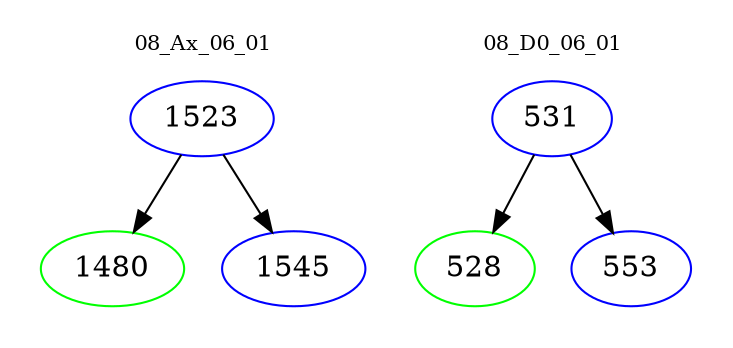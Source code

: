 digraph{
subgraph cluster_0 {
color = white
label = "08_Ax_06_01";
fontsize=10;
T0_1523 [label="1523", color="blue"]
T0_1523 -> T0_1480 [color="black"]
T0_1480 [label="1480", color="green"]
T0_1523 -> T0_1545 [color="black"]
T0_1545 [label="1545", color="blue"]
}
subgraph cluster_1 {
color = white
label = "08_D0_06_01";
fontsize=10;
T1_531 [label="531", color="blue"]
T1_531 -> T1_528 [color="black"]
T1_528 [label="528", color="green"]
T1_531 -> T1_553 [color="black"]
T1_553 [label="553", color="blue"]
}
}
